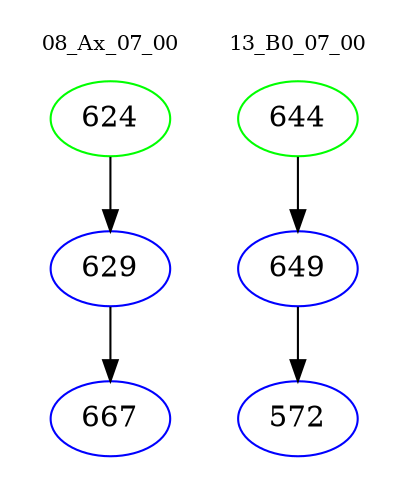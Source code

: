 digraph{
subgraph cluster_0 {
color = white
label = "08_Ax_07_00";
fontsize=10;
T0_624 [label="624", color="green"]
T0_624 -> T0_629 [color="black"]
T0_629 [label="629", color="blue"]
T0_629 -> T0_667 [color="black"]
T0_667 [label="667", color="blue"]
}
subgraph cluster_1 {
color = white
label = "13_B0_07_00";
fontsize=10;
T1_644 [label="644", color="green"]
T1_644 -> T1_649 [color="black"]
T1_649 [label="649", color="blue"]
T1_649 -> T1_572 [color="black"]
T1_572 [label="572", color="blue"]
}
}
